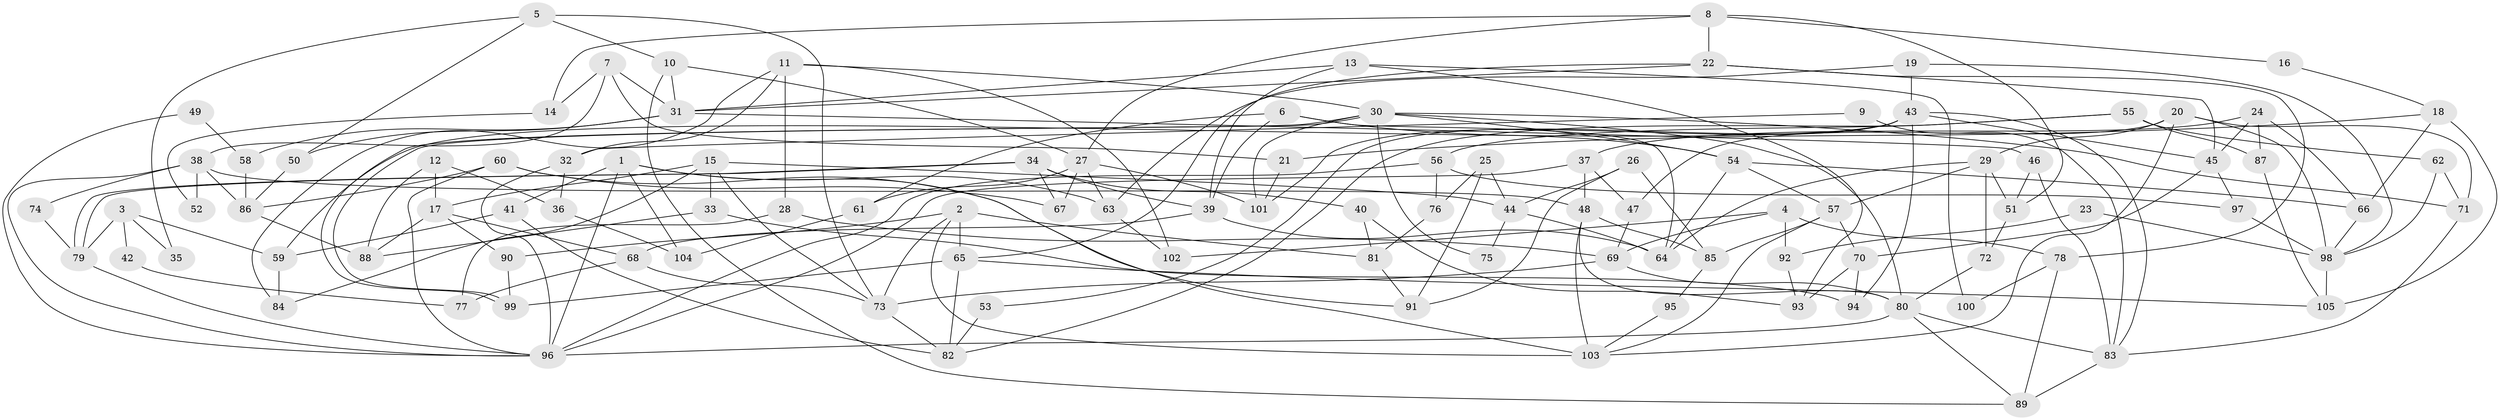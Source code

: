 // Generated by graph-tools (version 1.1) at 2025/02/03/09/25 03:02:12]
// undirected, 105 vertices, 210 edges
graph export_dot {
graph [start="1"]
  node [color=gray90,style=filled];
  1;
  2;
  3;
  4;
  5;
  6;
  7;
  8;
  9;
  10;
  11;
  12;
  13;
  14;
  15;
  16;
  17;
  18;
  19;
  20;
  21;
  22;
  23;
  24;
  25;
  26;
  27;
  28;
  29;
  30;
  31;
  32;
  33;
  34;
  35;
  36;
  37;
  38;
  39;
  40;
  41;
  42;
  43;
  44;
  45;
  46;
  47;
  48;
  49;
  50;
  51;
  52;
  53;
  54;
  55;
  56;
  57;
  58;
  59;
  60;
  61;
  62;
  63;
  64;
  65;
  66;
  67;
  68;
  69;
  70;
  71;
  72;
  73;
  74;
  75;
  76;
  77;
  78;
  79;
  80;
  81;
  82;
  83;
  84;
  85;
  86;
  87;
  88;
  89;
  90;
  91;
  92;
  93;
  94;
  95;
  96;
  97;
  98;
  99;
  100;
  101;
  102;
  103;
  104;
  105;
  1 -- 103;
  1 -- 96;
  1 -- 41;
  1 -- 63;
  1 -- 104;
  2 -- 103;
  2 -- 90;
  2 -- 65;
  2 -- 73;
  2 -- 81;
  3 -- 79;
  3 -- 59;
  3 -- 35;
  3 -- 42;
  4 -- 69;
  4 -- 102;
  4 -- 78;
  4 -- 92;
  5 -- 50;
  5 -- 10;
  5 -- 35;
  5 -- 73;
  6 -- 54;
  6 -- 64;
  6 -- 39;
  6 -- 61;
  7 -- 21;
  7 -- 31;
  7 -- 14;
  7 -- 38;
  8 -- 27;
  8 -- 51;
  8 -- 14;
  8 -- 16;
  8 -- 22;
  9 -- 83;
  9 -- 32;
  10 -- 31;
  10 -- 89;
  10 -- 27;
  11 -- 84;
  11 -- 30;
  11 -- 28;
  11 -- 32;
  11 -- 102;
  12 -- 17;
  12 -- 36;
  12 -- 88;
  13 -- 39;
  13 -- 31;
  13 -- 93;
  13 -- 100;
  14 -- 52;
  15 -- 44;
  15 -- 73;
  15 -- 17;
  15 -- 33;
  15 -- 84;
  16 -- 18;
  17 -- 88;
  17 -- 68;
  17 -- 90;
  18 -- 105;
  18 -- 66;
  18 -- 21;
  19 -- 63;
  19 -- 43;
  19 -- 98;
  20 -- 98;
  20 -- 103;
  20 -- 29;
  20 -- 47;
  20 -- 71;
  21 -- 101;
  22 -- 65;
  22 -- 31;
  22 -- 45;
  22 -- 78;
  23 -- 98;
  23 -- 92;
  24 -- 66;
  24 -- 37;
  24 -- 45;
  24 -- 87;
  25 -- 91;
  25 -- 76;
  25 -- 44;
  26 -- 91;
  26 -- 44;
  26 -- 85;
  27 -- 101;
  27 -- 61;
  27 -- 63;
  27 -- 67;
  28 -- 69;
  28 -- 77;
  29 -- 57;
  29 -- 51;
  29 -- 64;
  29 -- 72;
  30 -- 99;
  30 -- 99;
  30 -- 71;
  30 -- 54;
  30 -- 75;
  30 -- 80;
  30 -- 101;
  31 -- 46;
  31 -- 50;
  31 -- 58;
  32 -- 96;
  32 -- 36;
  33 -- 94;
  33 -- 88;
  34 -- 79;
  34 -- 79;
  34 -- 39;
  34 -- 40;
  34 -- 67;
  36 -- 104;
  37 -- 96;
  37 -- 47;
  37 -- 48;
  38 -- 48;
  38 -- 52;
  38 -- 74;
  38 -- 86;
  38 -- 96;
  39 -- 68;
  39 -- 64;
  40 -- 93;
  40 -- 81;
  41 -- 82;
  41 -- 59;
  42 -- 77;
  43 -- 83;
  43 -- 45;
  43 -- 53;
  43 -- 59;
  43 -- 94;
  43 -- 101;
  44 -- 64;
  44 -- 75;
  45 -- 70;
  45 -- 97;
  46 -- 51;
  46 -- 83;
  47 -- 69;
  48 -- 80;
  48 -- 85;
  48 -- 103;
  49 -- 58;
  49 -- 96;
  50 -- 86;
  51 -- 72;
  53 -- 82;
  54 -- 64;
  54 -- 57;
  54 -- 66;
  55 -- 56;
  55 -- 62;
  55 -- 82;
  55 -- 87;
  56 -- 96;
  56 -- 97;
  56 -- 76;
  57 -- 85;
  57 -- 70;
  57 -- 103;
  58 -- 86;
  59 -- 84;
  60 -- 86;
  60 -- 67;
  60 -- 91;
  60 -- 96;
  61 -- 104;
  62 -- 71;
  62 -- 98;
  63 -- 102;
  65 -- 82;
  65 -- 99;
  65 -- 105;
  66 -- 98;
  68 -- 73;
  68 -- 77;
  69 -- 80;
  69 -- 73;
  70 -- 93;
  70 -- 94;
  71 -- 83;
  72 -- 80;
  73 -- 82;
  74 -- 79;
  76 -- 81;
  78 -- 89;
  78 -- 100;
  79 -- 96;
  80 -- 96;
  80 -- 83;
  80 -- 89;
  81 -- 91;
  83 -- 89;
  85 -- 95;
  86 -- 88;
  87 -- 105;
  90 -- 99;
  92 -- 93;
  95 -- 103;
  97 -- 98;
  98 -- 105;
}
